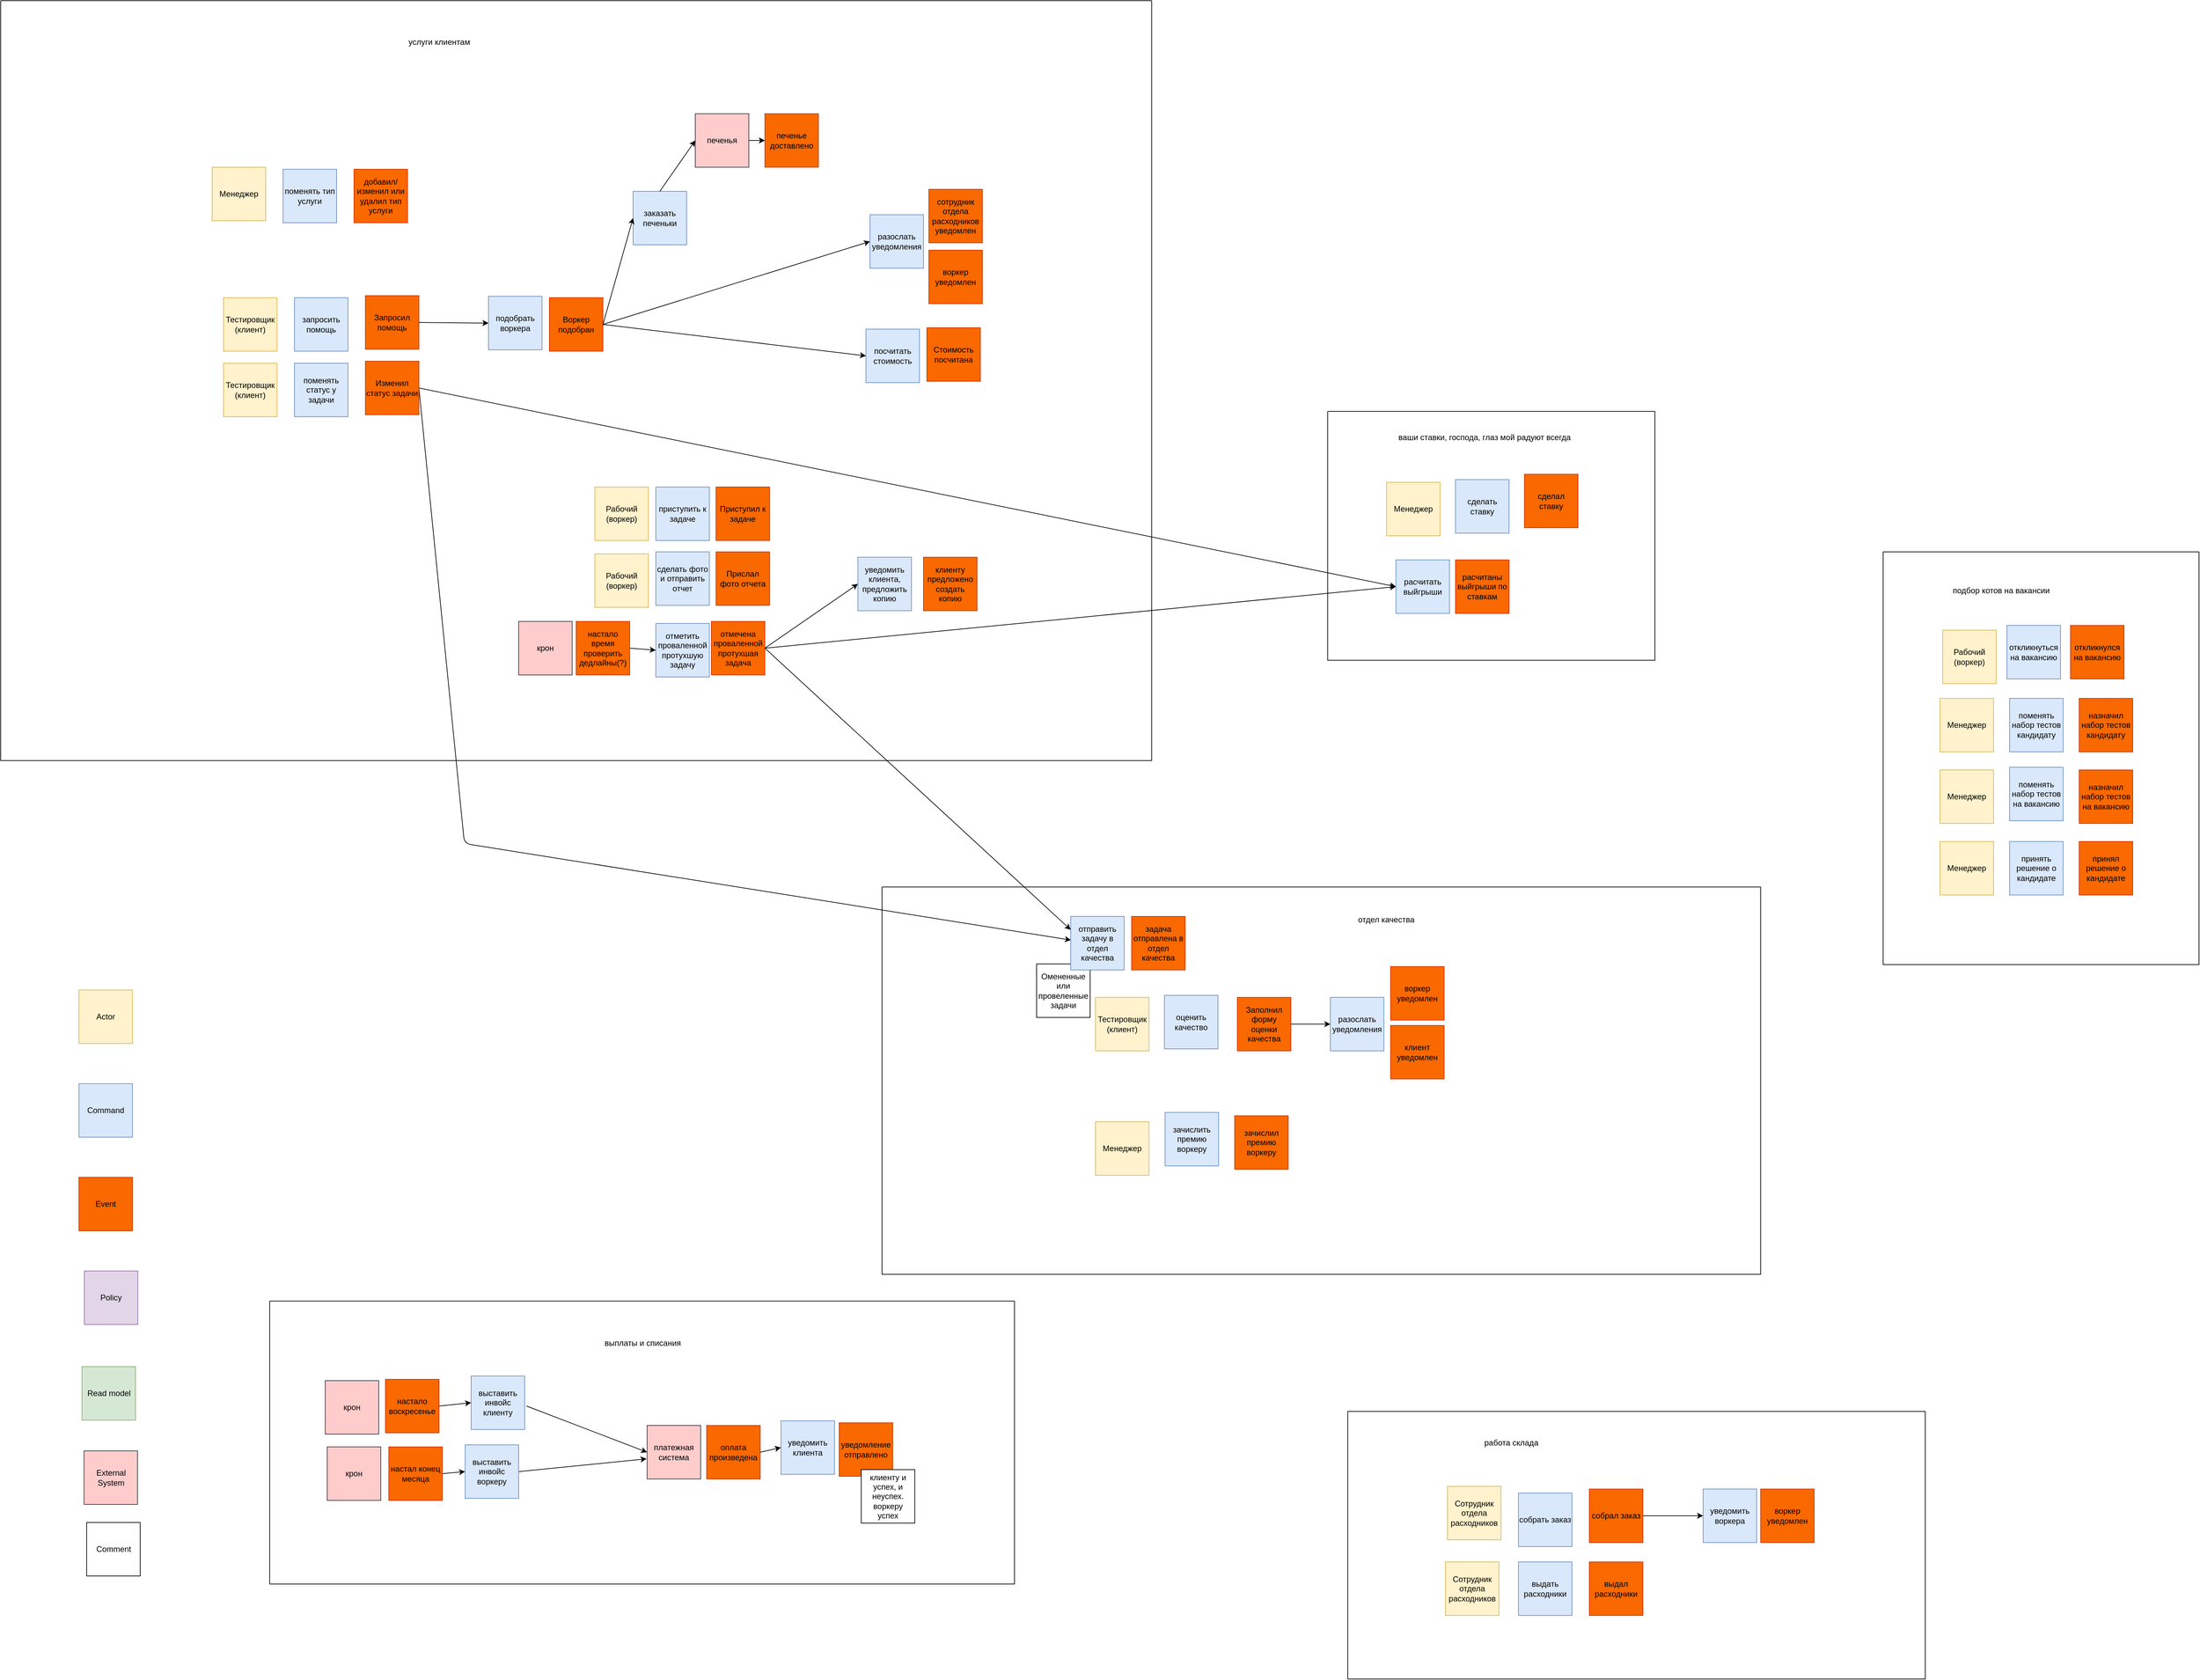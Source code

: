 <mxfile>
    <diagram id="7ufo_i_MTrv_OuP318Px" name="Page-1">
        <mxGraphModel dx="4337" dy="3610" grid="0" gridSize="10" guides="1" tooltips="1" connect="1" arrows="1" fold="1" page="0" pageScale="1" pageWidth="850" pageHeight="1100" math="0" shadow="0">
            <root>
                <mxCell id="0"/>
                <mxCell id="1" parent="0"/>
                <mxCell id="3" value="Actor" style="whiteSpace=wrap;html=1;aspect=fixed;fillColor=#fff2cc;strokeColor=#d6b656;" parent="1" vertex="1">
                    <mxGeometry x="-964" y="-271" width="80" height="80" as="geometry"/>
                </mxCell>
                <mxCell id="4" value="Command" style="whiteSpace=wrap;html=1;aspect=fixed;fillColor=#dae8fc;strokeColor=#6c8ebf;" parent="1" vertex="1">
                    <mxGeometry x="-964" y="-131" width="80" height="80" as="geometry"/>
                </mxCell>
                <mxCell id="5" value="Event" style="whiteSpace=wrap;html=1;aspect=fixed;fillColor=#fa6800;fontColor=#000000;strokeColor=#C73500;" parent="1" vertex="1">
                    <mxGeometry x="-964" y="9" width="80" height="80" as="geometry"/>
                </mxCell>
                <mxCell id="6" value="Policy" style="whiteSpace=wrap;html=1;aspect=fixed;fillColor=#e1d5e7;strokeColor=#9673a6;" parent="1" vertex="1">
                    <mxGeometry x="-956" y="149" width="80" height="80" as="geometry"/>
                </mxCell>
                <mxCell id="7" value="Read model" style="whiteSpace=wrap;html=1;aspect=fixed;fillColor=#d5e8d4;strokeColor=#82b366;" parent="1" vertex="1">
                    <mxGeometry x="-959.5" y="292" width="80" height="80" as="geometry"/>
                </mxCell>
                <mxCell id="8" value="External System" style="whiteSpace=wrap;html=1;aspect=fixed;fillColor=#ffcccc;strokeColor=#36393d;" parent="1" vertex="1">
                    <mxGeometry x="-956.5" y="418" width="80" height="80" as="geometry"/>
                </mxCell>
                <mxCell id="9" value="Comment" style="whiteSpace=wrap;html=1;aspect=fixed;" parent="1" vertex="1">
                    <mxGeometry x="-952.5" y="525" width="80" height="80" as="geometry"/>
                </mxCell>
                <mxCell id="40" style="edgeStyle=none;html=1;exitX=1;exitY=0.5;exitDx=0;exitDy=0;entryX=0.004;entryY=0.442;entryDx=0;entryDy=0;entryPerimeter=0;" edge="1" parent="1" source="18" target="97">
                    <mxGeometry relative="1" as="geometry">
                        <Array as="points">
                            <mxPoint x="-388" y="-490"/>
                        </Array>
                    </mxGeometry>
                </mxCell>
                <mxCell id="86" style="edgeStyle=none;html=1;exitX=1;exitY=0.5;exitDx=0;exitDy=0;entryX=0;entryY=0.5;entryDx=0;entryDy=0;" edge="1" parent="1" source="18" target="103">
                    <mxGeometry relative="1" as="geometry"/>
                </mxCell>
                <mxCell id="112" style="edgeStyle=none;html=1;exitX=1;exitY=0.5;exitDx=0;exitDy=0;entryX=0;entryY=0.25;entryDx=0;entryDy=0;" edge="1" parent="1" source="29" target="97">
                    <mxGeometry relative="1" as="geometry"/>
                </mxCell>
                <mxCell id="113" style="edgeStyle=none;html=1;exitX=1;exitY=0.5;exitDx=0;exitDy=0;entryX=0;entryY=0.5;entryDx=0;entryDy=0;" edge="1" parent="1" source="29" target="103">
                    <mxGeometry relative="1" as="geometry"/>
                </mxCell>
                <mxCell id="130" value="" style="swimlane;startSize=0;" vertex="1" parent="1">
                    <mxGeometry x="902" y="-1136" width="489" height="372" as="geometry"/>
                </mxCell>
                <mxCell id="52" value="&lt;span style=&quot;font-weight: 400;&quot;&gt;сделал ставку&lt;/span&gt;" style="whiteSpace=wrap;html=1;aspect=fixed;fillColor=#fa6800;fontColor=#000000;strokeColor=#C73500;fontStyle=1" vertex="1" parent="130">
                    <mxGeometry x="294" y="94" width="80" height="80" as="geometry"/>
                </mxCell>
                <mxCell id="53" value="&lt;span style=&quot;font-weight: 400;&quot;&gt;расчитаны выйгрыши по ставкам&lt;/span&gt;" style="whiteSpace=wrap;html=1;aspect=fixed;fillColor=#fa6800;fontColor=#000000;strokeColor=#C73500;fontStyle=1" vertex="1" parent="130">
                    <mxGeometry x="191" y="222" width="80" height="80" as="geometry"/>
                </mxCell>
                <mxCell id="82" value="Менеджер" style="whiteSpace=wrap;html=1;aspect=fixed;fillColor=#fff2cc;strokeColor=#d6b656;" vertex="1" parent="130">
                    <mxGeometry x="88" y="106" width="80" height="80" as="geometry"/>
                </mxCell>
                <mxCell id="85" value="сделать ставку" style="whiteSpace=wrap;html=1;aspect=fixed;fillColor=#dae8fc;strokeColor=#6c8ebf;" vertex="1" parent="130">
                    <mxGeometry x="191" y="102" width="80" height="80" as="geometry"/>
                </mxCell>
                <mxCell id="103" value="расчитать выйгрыши" style="whiteSpace=wrap;html=1;aspect=fixed;fillColor=#dae8fc;strokeColor=#6c8ebf;" vertex="1" parent="130">
                    <mxGeometry x="102" y="222" width="80" height="80" as="geometry"/>
                </mxCell>
                <mxCell id="131" value="ваши ставки, господа, глаз мой радуют всегда&lt;span style=&quot;color: rgba(0, 0, 0, 0); font-family: monospace; font-size: 0px; text-align: start;&quot;&gt;%3CmxGraphModel%3E%3Croot%3E%3CmxCell%20id%3D%220%22%2F%3E%3CmxCell%20id%3D%221%22%20parent%3D%220%22%2F%3E%3CmxCell%20id%3D%222%22%20value%3D%22%26lt%3Bspan%20style%3D%26quot%3Bfont-weight%3A%20normal%3B%26quot%3B%26gt%3B%D0%BE%D1%82%D0%BC%D0%B5%D1%87%D0%B5%D0%BD%D0%B0%20%D0%BF%D1%80%D0%BE%D0%B2%D0%B0%D0%BB%D0%B5%D0%BD%D0%BD%D0%BE%D0%B9%20%D0%BF%D1%80%D0%BE%D1%82%D1%83%D1%85%D1%88%D0%B0%D1%8F%20%D0%B7%D0%B0%D0%B4%D0%B0%D1%87%D0%B0%26lt%3B%2Fspan%26gt%3B%22%20style%3D%22whiteSpace%3Dwrap%3Bhtml%3D1%3Baspect%3Dfixed%3BfillColor%3D%23fa6800%3BfontColor%3D%23000000%3BstrokeColor%3D%23C73500%3BfontStyle%3D1%22%20vertex%3D%221%22%20parent%3D%221%22%3E%3CmxGeometry%20x%3D%22-151%22%20y%3D%22-830%22%20width%3D%2280%22%20height%3D%2280%22%20as%3D%22geometry%22%2F%3E%3C%2FmxCell%3E%3C%2Froot%3E%3C%2FmxGraphModel%3EЮ&lt;/span&gt;" style="text;html=1;align=center;verticalAlign=middle;resizable=0;points=[];autosize=1;strokeColor=none;fillColor=none;" vertex="1" parent="130">
                    <mxGeometry x="96" y="26" width="275" height="26" as="geometry"/>
                </mxCell>
                <mxCell id="132" value="" style="swimlane;startSize=0;" vertex="1" parent="1">
                    <mxGeometry x="1732" y="-926" width="472" height="617" as="geometry"/>
                </mxCell>
                <mxCell id="25" value="&lt;span style=&quot;font-weight: normal;&quot;&gt;откликнулся на вакансию&lt;/span&gt;" style="whiteSpace=wrap;html=1;aspect=fixed;fillColor=#fa6800;fontColor=#000000;strokeColor=#C73500;fontStyle=1" vertex="1" parent="132">
                    <mxGeometry x="280" y="110" width="80" height="80" as="geometry"/>
                </mxCell>
                <mxCell id="26" value="&lt;span style=&quot;font-weight: normal;&quot;&gt;назначил набор тестов кандидату&lt;/span&gt;" style="whiteSpace=wrap;html=1;aspect=fixed;fillColor=#fa6800;fontColor=#000000;strokeColor=#C73500;fontStyle=1" vertex="1" parent="132">
                    <mxGeometry x="293" y="219" width="80" height="80" as="geometry"/>
                </mxCell>
                <mxCell id="27" value="&lt;span style=&quot;font-weight: normal;&quot;&gt;назначил набор тестов на вакансию&lt;/span&gt;" style="whiteSpace=wrap;html=1;aspect=fixed;fillColor=#fa6800;fontColor=#000000;strokeColor=#C73500;fontStyle=1" vertex="1" parent="132">
                    <mxGeometry x="293" y="326" width="80" height="80" as="geometry"/>
                </mxCell>
                <mxCell id="28" value="&lt;span style=&quot;font-weight: normal;&quot;&gt;принял решение о кандидате&lt;/span&gt;" style="whiteSpace=wrap;html=1;aspect=fixed;fillColor=#fa6800;fontColor=#000000;strokeColor=#C73500;fontStyle=1" vertex="1" parent="132">
                    <mxGeometry x="293" y="433" width="80" height="80" as="geometry"/>
                </mxCell>
                <mxCell id="68" value="Рабочий (воркер)" style="whiteSpace=wrap;html=1;aspect=fixed;fillColor=#fff2cc;strokeColor=#d6b656;" vertex="1" parent="132">
                    <mxGeometry x="89" y="117" width="80" height="80" as="geometry"/>
                </mxCell>
                <mxCell id="72" value="откликнуться на вакансию" style="whiteSpace=wrap;html=1;aspect=fixed;fillColor=#dae8fc;strokeColor=#6c8ebf;" vertex="1" parent="132">
                    <mxGeometry x="185" y="110" width="80" height="80" as="geometry"/>
                </mxCell>
                <mxCell id="78" value="Менеджер" style="whiteSpace=wrap;html=1;aspect=fixed;fillColor=#fff2cc;strokeColor=#d6b656;" vertex="1" parent="132">
                    <mxGeometry x="85" y="219" width="80" height="80" as="geometry"/>
                </mxCell>
                <mxCell id="79" value="Менеджер" style="whiteSpace=wrap;html=1;aspect=fixed;fillColor=#fff2cc;strokeColor=#d6b656;" vertex="1" parent="132">
                    <mxGeometry x="85" y="326" width="80" height="80" as="geometry"/>
                </mxCell>
                <mxCell id="80" value="Менеджер" style="whiteSpace=wrap;html=1;aspect=fixed;fillColor=#fff2cc;strokeColor=#d6b656;" vertex="1" parent="132">
                    <mxGeometry x="85" y="433" width="80" height="80" as="geometry"/>
                </mxCell>
                <mxCell id="88" value="поменять набор тестов кандидату" style="whiteSpace=wrap;html=1;aspect=fixed;fillColor=#dae8fc;strokeColor=#6c8ebf;" vertex="1" parent="132">
                    <mxGeometry x="189" y="219" width="80" height="80" as="geometry"/>
                </mxCell>
                <mxCell id="89" value="поменять набор тестов на вакансию" style="whiteSpace=wrap;html=1;aspect=fixed;fillColor=#dae8fc;strokeColor=#6c8ebf;" vertex="1" parent="132">
                    <mxGeometry x="189" y="322" width="80" height="80" as="geometry"/>
                </mxCell>
                <mxCell id="90" value="принять решение о кандидате" style="whiteSpace=wrap;html=1;aspect=fixed;fillColor=#dae8fc;strokeColor=#6c8ebf;" vertex="1" parent="132">
                    <mxGeometry x="189" y="433" width="80" height="80" as="geometry"/>
                </mxCell>
                <mxCell id="133" value="подбор котов на вакансии" style="text;html=1;align=center;verticalAlign=middle;resizable=0;points=[];autosize=1;strokeColor=none;fillColor=none;" vertex="1" parent="132">
                    <mxGeometry x="94" y="45" width="163" height="26" as="geometry"/>
                </mxCell>
                <mxCell id="134" value="" style="swimlane;startSize=0;" vertex="1" parent="1">
                    <mxGeometry x="932" y="359" width="863" height="400" as="geometry"/>
                </mxCell>
                <mxCell id="14" value="Сотрудник отдела расходников" style="whiteSpace=wrap;html=1;aspect=fixed;fillColor=#fff2cc;strokeColor=#d6b656;" parent="134" vertex="1">
                    <mxGeometry x="149" y="112" width="80" height="80" as="geometry"/>
                </mxCell>
                <mxCell id="32" value="&lt;span style=&quot;font-weight: normal;&quot;&gt;выдал расходники&lt;/span&gt;" style="whiteSpace=wrap;html=1;aspect=fixed;fillColor=#fa6800;fontColor=#000000;strokeColor=#C73500;fontStyle=1" vertex="1" parent="134">
                    <mxGeometry x="361" y="225" width="80" height="80" as="geometry"/>
                </mxCell>
                <mxCell id="54" value="&lt;span style=&quot;font-weight: normal;&quot;&gt;собрал заказ&lt;/span&gt;" style="whiteSpace=wrap;html=1;aspect=fixed;fillColor=#fa6800;fontColor=#000000;strokeColor=#C73500;fontStyle=1" vertex="1" parent="134">
                    <mxGeometry x="361" y="116" width="80" height="80" as="geometry"/>
                </mxCell>
                <mxCell id="55" value="&lt;span style=&quot;font-weight: normal;&quot;&gt;воркер уведомлен&lt;/span&gt;" style="whiteSpace=wrap;html=1;aspect=fixed;fillColor=#fa6800;fontColor=#000000;strokeColor=#C73500;fontStyle=1" vertex="1" parent="134">
                    <mxGeometry x="617" y="116" width="80" height="80" as="geometry"/>
                </mxCell>
                <mxCell id="93" value="Сотрудник отдела расходников" style="whiteSpace=wrap;html=1;aspect=fixed;fillColor=#fff2cc;strokeColor=#d6b656;" vertex="1" parent="134">
                    <mxGeometry x="146" y="225" width="80" height="80" as="geometry"/>
                </mxCell>
                <mxCell id="94" value="собрать заказ" style="whiteSpace=wrap;html=1;aspect=fixed;fillColor=#dae8fc;strokeColor=#6c8ebf;" vertex="1" parent="134">
                    <mxGeometry x="255" y="122" width="80" height="80" as="geometry"/>
                </mxCell>
                <mxCell id="95" value="выдать расходники" style="whiteSpace=wrap;html=1;aspect=fixed;fillColor=#dae8fc;strokeColor=#6c8ebf;" vertex="1" parent="134">
                    <mxGeometry x="255" y="225" width="80" height="80" as="geometry"/>
                </mxCell>
                <mxCell id="108" value="уведомить воркера" style="whiteSpace=wrap;html=1;aspect=fixed;fillColor=#dae8fc;strokeColor=#6c8ebf;" vertex="1" parent="134">
                    <mxGeometry x="531" y="116" width="80" height="80" as="geometry"/>
                </mxCell>
                <mxCell id="56" style="edgeStyle=none;html=1;exitX=1;exitY=0.5;exitDx=0;exitDy=0;entryX=0;entryY=0.5;entryDx=0;entryDy=0;" edge="1" parent="134" source="54" target="108">
                    <mxGeometry relative="1" as="geometry"/>
                </mxCell>
                <mxCell id="135" value="работа склада" style="text;html=1;align=center;verticalAlign=middle;resizable=0;points=[];autosize=1;strokeColor=none;fillColor=none;" vertex="1" parent="134">
                    <mxGeometry x="194" y="34" width="99" height="26" as="geometry"/>
                </mxCell>
                <mxCell id="136" value="" style="swimlane;startSize=0;" vertex="1" parent="1">
                    <mxGeometry x="236" y="-425" width="1313" height="579" as="geometry"/>
                </mxCell>
                <mxCell id="39" value="&lt;span style=&quot;font-weight: normal;&quot;&gt;задача отправлена в отдел качества&lt;/span&gt;" style="whiteSpace=wrap;html=1;aspect=fixed;fillColor=#fa6800;fontColor=#000000;strokeColor=#C73500;fontStyle=1" vertex="1" parent="136">
                    <mxGeometry x="373" y="44" width="80" height="80" as="geometry"/>
                </mxCell>
                <mxCell id="41" value="Омененные или провеленные задачи" style="whiteSpace=wrap;html=1;aspect=fixed;" vertex="1" parent="136">
                    <mxGeometry x="231" y="115" width="80" height="80" as="geometry"/>
                </mxCell>
                <mxCell id="42" value="&lt;span style=&quot;font-weight: normal;&quot;&gt;Заполнил форму оценки качества&lt;/span&gt;" style="whiteSpace=wrap;html=1;aspect=fixed;fillColor=#fa6800;fontColor=#000000;strokeColor=#C73500;fontStyle=1" vertex="1" parent="136">
                    <mxGeometry x="531" y="165" width="80" height="80" as="geometry"/>
                </mxCell>
                <mxCell id="51" value="&lt;span style=&quot;font-weight: normal;&quot;&gt;зачислил премию воркеру&lt;/span&gt;&lt;span style=&quot;color: rgba(0, 0, 0, 0); font-family: monospace; font-size: 0px; font-weight: 400; text-align: start;&quot;&gt;%3CmxGraphModel%3E%3Croot%3E%3CmxCell%20id%3D%220%22%2F%3E%3CmxCell%20id%3D%221%22%20parent%3D%220%22%2F%3E%3CmxCell%20id%3D%222%22%20value%3D%22%26lt%3Bspan%20style%3D%26quot%3Bfont-weight%3A%20normal%3B%26quot%3B%26gt%3B%D0%BF%D1%80%D0%B8%D0%BD%D1%8F%D0%BB%20%D1%80%D0%B5%D1%88%D0%B5%D0%BD%D0%B8%D0%B5%20%D0%BE%20%D0%BA%D0%B0%D0%BD%D0%B4%D0%B8%D0%B4%D0%B0%D1%82%D0%B5%26lt%3B%2Fspan%26gt%3B%22%20style%3D%22whiteSpace%3Dwrap%3Bhtml%3D1%3Baspect%3Dfixed%3BfillColor%3D%23fa6800%3BfontColor%3D%23000000%3BstrokeColor%3D%23C73500%3BfontStyle%3D1%22%20vertex%3D%221%22%20parent%3D%221%22%3E%3CmxGeometry%20x%3D%221259%22%20y%3D%22513%22%20width%3D%2280%22%20height%3D%2280%22%20as%3D%22geometry%22%2F%3E%3C%2FmxCell%3E%3C%2Froot%3E%3C%2FmxGraphModel%3E&lt;/span&gt;" style="whiteSpace=wrap;html=1;aspect=fixed;fillColor=#fa6800;fontColor=#000000;strokeColor=#C73500;fontStyle=1" vertex="1" parent="136">
                    <mxGeometry x="527" y="342" width="80" height="80" as="geometry"/>
                </mxCell>
                <mxCell id="60" value="&lt;span style=&quot;font-weight: normal;&quot;&gt;воркер уведомлен&lt;/span&gt;" style="whiteSpace=wrap;html=1;aspect=fixed;fillColor=#fa6800;fontColor=#000000;strokeColor=#C73500;fontStyle=1" vertex="1" parent="136">
                    <mxGeometry x="760" y="119" width="80" height="80" as="geometry"/>
                </mxCell>
                <mxCell id="61" value="&lt;span style=&quot;font-weight: normal;&quot;&gt;клиент уведомлен&lt;/span&gt;" style="whiteSpace=wrap;html=1;aspect=fixed;fillColor=#fa6800;fontColor=#000000;strokeColor=#C73500;fontStyle=1" vertex="1" parent="136">
                    <mxGeometry x="760" y="207" width="80" height="80" as="geometry"/>
                </mxCell>
                <mxCell id="76" value="Тестировщик&lt;br&gt;(клиент)" style="whiteSpace=wrap;html=1;aspect=fixed;fillColor=#fff2cc;strokeColor=#d6b656;" vertex="1" parent="136">
                    <mxGeometry x="319" y="165" width="80" height="80" as="geometry"/>
                </mxCell>
                <mxCell id="77" value="оценить качество" style="whiteSpace=wrap;html=1;aspect=fixed;fillColor=#dae8fc;strokeColor=#6c8ebf;" vertex="1" parent="136">
                    <mxGeometry x="422" y="162" width="80" height="80" as="geometry"/>
                </mxCell>
                <mxCell id="81" value="Менеджер" style="whiteSpace=wrap;html=1;aspect=fixed;fillColor=#fff2cc;strokeColor=#d6b656;" vertex="1" parent="136">
                    <mxGeometry x="319" y="351" width="80" height="80" as="geometry"/>
                </mxCell>
                <mxCell id="91" value="зачислить премию воркеру" style="whiteSpace=wrap;html=1;aspect=fixed;fillColor=#dae8fc;strokeColor=#6c8ebf;" vertex="1" parent="136">
                    <mxGeometry x="423" y="337" width="80" height="80" as="geometry"/>
                </mxCell>
                <mxCell id="97" value="отправить задачу в отдел качества" style="whiteSpace=wrap;html=1;aspect=fixed;fillColor=#dae8fc;strokeColor=#6c8ebf;" vertex="1" parent="136">
                    <mxGeometry x="282" y="44" width="80" height="80" as="geometry"/>
                </mxCell>
                <mxCell id="105" value="разослать уведомления" style="whiteSpace=wrap;html=1;aspect=fixed;fillColor=#dae8fc;strokeColor=#6c8ebf;" vertex="1" parent="136">
                    <mxGeometry x="670" y="165" width="80" height="80" as="geometry"/>
                </mxCell>
                <mxCell id="107" style="edgeStyle=none;html=1;exitX=1;exitY=0.5;exitDx=0;exitDy=0;entryX=0;entryY=0.5;entryDx=0;entryDy=0;" edge="1" parent="136" source="42" target="105">
                    <mxGeometry relative="1" as="geometry"/>
                </mxCell>
                <mxCell id="137" value="отдел качества" style="text;html=1;align=center;verticalAlign=middle;resizable=0;points=[];autosize=1;strokeColor=none;fillColor=none;" vertex="1" parent="136">
                    <mxGeometry x="702" y="36" width="102" height="26" as="geometry"/>
                </mxCell>
                <mxCell id="138" value="" style="swimlane;startSize=0;" vertex="1" parent="1">
                    <mxGeometry x="-679" y="194" width="1113" height="423" as="geometry"/>
                </mxCell>
                <mxCell id="47" style="edgeStyle=none;html=1;exitX=1;exitY=0.5;exitDx=0;exitDy=0;entryX=0;entryY=0.5;entryDx=0;entryDy=0;" edge="1" parent="138" target="44">
                    <mxGeometry relative="1" as="geometry">
                        <mxPoint x="384" y="157" as="sourcePoint"/>
                    </mxGeometry>
                </mxCell>
                <mxCell id="44" value="платежная система" style="whiteSpace=wrap;html=1;aspect=fixed;fillColor=#ffcccc;strokeColor=#36393d;" vertex="1" parent="138">
                    <mxGeometry x="564" y="186" width="80" height="80" as="geometry"/>
                </mxCell>
                <mxCell id="45" value="&lt;span style=&quot;font-weight: normal;&quot;&gt;оплата произведена&lt;/span&gt;" style="whiteSpace=wrap;html=1;aspect=fixed;fillColor=#fa6800;fontColor=#000000;strokeColor=#C73500;fontStyle=1" vertex="1" parent="138">
                    <mxGeometry x="653" y="186" width="80" height="80" as="geometry"/>
                </mxCell>
                <mxCell id="50" style="edgeStyle=none;html=1;exitX=1;exitY=0.5;exitDx=0;exitDy=0;entryX=-0.01;entryY=0.623;entryDx=0;entryDy=0;entryPerimeter=0;" edge="1" parent="138" source="122" target="44">
                    <mxGeometry relative="1" as="geometry">
                        <mxPoint x="384" y="248.0" as="sourcePoint"/>
                    </mxGeometry>
                </mxCell>
                <mxCell id="57" value="&lt;span style=&quot;font-weight: 400;&quot;&gt;уведомление отправлено&lt;/span&gt;" style="whiteSpace=wrap;html=1;aspect=fixed;fillColor=#fa6800;fontColor=#000000;strokeColor=#C73500;fontStyle=1" vertex="1" parent="138">
                    <mxGeometry x="851" y="182" width="80" height="80" as="geometry"/>
                </mxCell>
                <mxCell id="59" value="клиенту и успех, и неуспех. воркеру успех" style="whiteSpace=wrap;html=1;aspect=fixed;" vertex="1" parent="138">
                    <mxGeometry x="884" y="252" width="80" height="80" as="geometry"/>
                </mxCell>
                <mxCell id="104" value="уведомить клиента" style="whiteSpace=wrap;html=1;aspect=fixed;fillColor=#dae8fc;strokeColor=#6c8ebf;" vertex="1" parent="138">
                    <mxGeometry x="764" y="179" width="80" height="80" as="geometry"/>
                </mxCell>
                <mxCell id="58" style="edgeStyle=none;html=1;exitX=1;exitY=0.5;exitDx=0;exitDy=0;entryX=0;entryY=0.5;entryDx=0;entryDy=0;" edge="1" parent="138" source="45" target="104">
                    <mxGeometry relative="1" as="geometry"/>
                </mxCell>
                <mxCell id="118" value="крон" style="whiteSpace=wrap;html=1;aspect=fixed;fillColor=#ffcccc;strokeColor=#36393d;" vertex="1" parent="138">
                    <mxGeometry x="83" y="119" width="80" height="80" as="geometry"/>
                </mxCell>
                <mxCell id="119" value="крон" style="whiteSpace=wrap;html=1;aspect=fixed;fillColor=#ffcccc;strokeColor=#36393d;" vertex="1" parent="138">
                    <mxGeometry x="86" y="218" width="80" height="80" as="geometry"/>
                </mxCell>
                <mxCell id="120" value="настало воскресенье" style="whiteSpace=wrap;html=1;aspect=fixed;fillColor=#fa6800;fontColor=#000000;strokeColor=#C73500;" vertex="1" parent="138">
                    <mxGeometry x="173" y="117" width="80" height="80" as="geometry"/>
                </mxCell>
                <mxCell id="121" value="выставить инвойс клиенту" style="whiteSpace=wrap;html=1;aspect=fixed;fillColor=#dae8fc;strokeColor=#6c8ebf;" vertex="1" parent="138">
                    <mxGeometry x="301" y="112" width="80" height="80" as="geometry"/>
                </mxCell>
                <mxCell id="124" style="edgeStyle=none;html=1;exitX=1;exitY=0.5;exitDx=0;exitDy=0;entryX=0;entryY=0.5;entryDx=0;entryDy=0;" edge="1" parent="138" source="120" target="121">
                    <mxGeometry relative="1" as="geometry"/>
                </mxCell>
                <mxCell id="122" value="выставить инвойс воркеру" style="whiteSpace=wrap;html=1;aspect=fixed;fillColor=#dae8fc;strokeColor=#6c8ebf;" vertex="1" parent="138">
                    <mxGeometry x="292" y="215" width="80" height="80" as="geometry"/>
                </mxCell>
                <mxCell id="125" style="edgeStyle=none;html=1;exitX=1;exitY=0.5;exitDx=0;exitDy=0;entryX=0;entryY=0.5;entryDx=0;entryDy=0;" edge="1" parent="138" source="123" target="122">
                    <mxGeometry relative="1" as="geometry"/>
                </mxCell>
                <mxCell id="123" value="настал конец месяца" style="whiteSpace=wrap;html=1;aspect=fixed;fillColor=#fa6800;fontColor=#000000;strokeColor=#C73500;" vertex="1" parent="138">
                    <mxGeometry x="178" y="218" width="80" height="80" as="geometry"/>
                </mxCell>
                <mxCell id="139" value="выплаты и списания" style="text;html=1;align=center;verticalAlign=middle;resizable=0;points=[];autosize=1;strokeColor=none;fillColor=none;" vertex="1" parent="138">
                    <mxGeometry x="490.5" y="50" width="132" height="26" as="geometry"/>
                </mxCell>
                <mxCell id="140" value="" style="swimlane;startSize=0;" vertex="1" parent="1">
                    <mxGeometry x="-1081" y="-1750" width="1720" height="1136" as="geometry"/>
                </mxCell>
                <mxCell id="10" value="Менеджер" style="whiteSpace=wrap;html=1;aspect=fixed;fillColor=#fff2cc;strokeColor=#d6b656;" parent="140" vertex="1">
                    <mxGeometry x="316" y="249" width="80" height="80" as="geometry"/>
                </mxCell>
                <mxCell id="11" value="Тестировщик&lt;br&gt;(клиент)" style="whiteSpace=wrap;html=1;aspect=fixed;fillColor=#fff2cc;strokeColor=#d6b656;" parent="140" vertex="1">
                    <mxGeometry x="333" y="444" width="80" height="80" as="geometry"/>
                </mxCell>
                <mxCell id="12" value="Рабочий (воркер)" style="whiteSpace=wrap;html=1;aspect=fixed;fillColor=#fff2cc;strokeColor=#d6b656;" parent="140" vertex="1">
                    <mxGeometry x="888" y="727" width="80" height="80" as="geometry"/>
                </mxCell>
                <mxCell id="15" value="&lt;span style=&quot;font-weight: normal;&quot;&gt;Запросил помощь&lt;/span&gt;" style="whiteSpace=wrap;html=1;aspect=fixed;fillColor=#fa6800;fontColor=#000000;strokeColor=#C73500;fontStyle=1" parent="140" vertex="1">
                    <mxGeometry x="545" y="441" width="80" height="80" as="geometry"/>
                </mxCell>
                <mxCell id="16" value="&lt;span style=&quot;font-weight: normal;&quot;&gt;добавил/изменил или удалил тип услуги&lt;/span&gt;" style="whiteSpace=wrap;html=1;aspect=fixed;fillColor=#fa6800;fontColor=#000000;strokeColor=#C73500;fontStyle=1" parent="140" vertex="1">
                    <mxGeometry x="528" y="252" width="80" height="80" as="geometry"/>
                </mxCell>
                <mxCell id="18" value="&lt;span style=&quot;font-weight: normal;&quot;&gt;Изменил статус задачи&lt;/span&gt;" style="whiteSpace=wrap;html=1;aspect=fixed;fillColor=#fa6800;fontColor=#000000;strokeColor=#C73500;fontStyle=1" parent="140" vertex="1">
                    <mxGeometry x="545" y="539" width="80" height="80" as="geometry"/>
                </mxCell>
                <mxCell id="19" value="&lt;span style=&quot;font-weight: normal;&quot;&gt;Воркер подобран&lt;/span&gt;" style="whiteSpace=wrap;html=1;aspect=fixed;fillColor=#fa6800;fontColor=#000000;strokeColor=#C73500;fontStyle=1" vertex="1" parent="140">
                    <mxGeometry x="820" y="444" width="80" height="80" as="geometry"/>
                </mxCell>
                <mxCell id="21" value="&lt;span style=&quot;font-weight: normal;&quot;&gt;Стоимость посчитана&lt;/span&gt;" style="whiteSpace=wrap;html=1;aspect=fixed;fillColor=#fa6800;fontColor=#000000;strokeColor=#C73500;fontStyle=1" vertex="1" parent="140">
                    <mxGeometry x="1384" y="489" width="80" height="80" as="geometry"/>
                </mxCell>
                <mxCell id="23" value="&lt;span style=&quot;font-weight: normal;&quot;&gt;Приступил к задаче&lt;/span&gt;" style="whiteSpace=wrap;html=1;aspect=fixed;fillColor=#fa6800;fontColor=#000000;strokeColor=#C73500;fontStyle=1" vertex="1" parent="140">
                    <mxGeometry x="1069" y="727" width="80" height="80" as="geometry"/>
                </mxCell>
                <mxCell id="24" value="&lt;span style=&quot;font-weight: normal;&quot;&gt;Прислал фото отчета&lt;/span&gt;" style="whiteSpace=wrap;html=1;aspect=fixed;fillColor=#fa6800;fontColor=#000000;strokeColor=#C73500;fontStyle=1" vertex="1" parent="140">
                    <mxGeometry x="1069" y="824" width="80" height="80" as="geometry"/>
                </mxCell>
                <mxCell id="29" value="&lt;span style=&quot;font-weight: normal;&quot;&gt;отмечена проваленной протухшая задача&lt;/span&gt;" style="whiteSpace=wrap;html=1;aspect=fixed;fillColor=#fa6800;fontColor=#000000;strokeColor=#C73500;fontStyle=1" vertex="1" parent="140">
                    <mxGeometry x="1062" y="928" width="80" height="80" as="geometry"/>
                </mxCell>
                <mxCell id="30" value="&lt;span style=&quot;font-weight: normal;&quot;&gt;клиенту предложено создать копию&lt;/span&gt;" style="whiteSpace=wrap;html=1;aspect=fixed;fillColor=#fa6800;fontColor=#000000;strokeColor=#C73500;fontStyle=1" vertex="1" parent="140">
                    <mxGeometry x="1379" y="832" width="80" height="80" as="geometry"/>
                </mxCell>
                <mxCell id="33" value="&lt;span style=&quot;font-weight: normal;&quot;&gt;сотрудник отдела расходников уведомлен&lt;/span&gt;" style="whiteSpace=wrap;html=1;aspect=fixed;fillColor=#fa6800;fontColor=#000000;strokeColor=#C73500;fontStyle=1" vertex="1" parent="140">
                    <mxGeometry x="1387" y="282" width="80" height="80" as="geometry"/>
                </mxCell>
                <mxCell id="35" value="печенья" style="whiteSpace=wrap;html=1;aspect=fixed;fillColor=#ffcccc;strokeColor=#36393d;" vertex="1" parent="140">
                    <mxGeometry x="1038" y="169" width="80" height="80" as="geometry"/>
                </mxCell>
                <mxCell id="37" value="&lt;span style=&quot;font-weight: normal;&quot;&gt;печенье доставлено&lt;/span&gt;" style="whiteSpace=wrap;html=1;aspect=fixed;fillColor=#fa6800;fontColor=#000000;strokeColor=#C73500;fontStyle=1" vertex="1" parent="140">
                    <mxGeometry x="1142" y="169" width="80" height="80" as="geometry"/>
                </mxCell>
                <mxCell id="38" style="edgeStyle=none;html=1;exitX=1;exitY=0.5;exitDx=0;exitDy=0;entryX=0;entryY=0.5;entryDx=0;entryDy=0;" edge="1" parent="140" source="35" target="37">
                    <mxGeometry relative="1" as="geometry"/>
                </mxCell>
                <mxCell id="64" value="&lt;span style=&quot;font-weight: normal;&quot;&gt;воркер уведомлен&lt;/span&gt;" style="whiteSpace=wrap;html=1;aspect=fixed;fillColor=#fa6800;fontColor=#000000;strokeColor=#C73500;fontStyle=1" vertex="1" parent="140">
                    <mxGeometry x="1387" y="373" width="80" height="80" as="geometry"/>
                </mxCell>
                <mxCell id="67" value="Рабочий (воркер)" style="whiteSpace=wrap;html=1;aspect=fixed;fillColor=#fff2cc;strokeColor=#d6b656;" vertex="1" parent="140">
                    <mxGeometry x="888" y="827" width="80" height="80" as="geometry"/>
                </mxCell>
                <mxCell id="70" value="приступить к задаче" style="whiteSpace=wrap;html=1;aspect=fixed;fillColor=#dae8fc;strokeColor=#6c8ebf;" vertex="1" parent="140">
                    <mxGeometry x="979" y="727" width="80" height="80" as="geometry"/>
                </mxCell>
                <mxCell id="71" value="сделать фото и отправить отчет" style="whiteSpace=wrap;html=1;aspect=fixed;fillColor=#dae8fc;strokeColor=#6c8ebf;" vertex="1" parent="140">
                    <mxGeometry x="979" y="824" width="80" height="80" as="geometry"/>
                </mxCell>
                <mxCell id="73" value="Тестировщик&lt;br&gt;(клиент)" style="whiteSpace=wrap;html=1;aspect=fixed;fillColor=#fff2cc;strokeColor=#d6b656;" vertex="1" parent="140">
                    <mxGeometry x="333" y="542" width="80" height="80" as="geometry"/>
                </mxCell>
                <mxCell id="74" value="запросить помощь" style="whiteSpace=wrap;html=1;aspect=fixed;fillColor=#dae8fc;strokeColor=#6c8ebf;" vertex="1" parent="140">
                    <mxGeometry x="439" y="444" width="80" height="80" as="geometry"/>
                </mxCell>
                <mxCell id="75" value="поменять статус у задачи" style="whiteSpace=wrap;html=1;aspect=fixed;fillColor=#dae8fc;strokeColor=#6c8ebf;" vertex="1" parent="140">
                    <mxGeometry x="439" y="542" width="80" height="80" as="geometry"/>
                </mxCell>
                <mxCell id="87" value="поменять тип услуги" style="whiteSpace=wrap;html=1;aspect=fixed;fillColor=#dae8fc;strokeColor=#6c8ebf;" vertex="1" parent="140">
                    <mxGeometry x="422" y="252" width="80" height="80" as="geometry"/>
                </mxCell>
                <mxCell id="96" value="подобрать воркера" style="whiteSpace=wrap;html=1;aspect=fixed;fillColor=#dae8fc;strokeColor=#6c8ebf;" vertex="1" parent="140">
                    <mxGeometry x="729" y="442" width="80" height="80" as="geometry"/>
                </mxCell>
                <mxCell id="20" style="edgeStyle=none;html=1;exitX=1;exitY=0.5;exitDx=0;exitDy=0;entryX=0;entryY=0.5;entryDx=0;entryDy=0;" edge="1" parent="140" source="15" target="96">
                    <mxGeometry relative="1" as="geometry"/>
                </mxCell>
                <mxCell id="99" value="разослать уведомления" style="whiteSpace=wrap;html=1;aspect=fixed;fillColor=#dae8fc;strokeColor=#6c8ebf;" vertex="1" parent="140">
                    <mxGeometry x="1299" y="320" width="80" height="80" as="geometry"/>
                </mxCell>
                <mxCell id="101" style="edgeStyle=none;html=1;exitX=1;exitY=0.5;exitDx=0;exitDy=0;entryX=0;entryY=0.5;entryDx=0;entryDy=0;" edge="1" parent="140" source="19" target="99">
                    <mxGeometry relative="1" as="geometry"/>
                </mxCell>
                <mxCell id="102" value="посчитать стоимость" style="whiteSpace=wrap;html=1;aspect=fixed;fillColor=#dae8fc;strokeColor=#6c8ebf;" vertex="1" parent="140">
                    <mxGeometry x="1293" y="491" width="80" height="80" as="geometry"/>
                </mxCell>
                <mxCell id="22" style="edgeStyle=none;html=1;exitX=1;exitY=0.5;exitDx=0;exitDy=0;entryX=0;entryY=0.5;entryDx=0;entryDy=0;" edge="1" parent="140" source="19" target="102">
                    <mxGeometry relative="1" as="geometry"/>
                </mxCell>
                <mxCell id="109" value="уведомить клиента, предложить копию" style="whiteSpace=wrap;html=1;aspect=fixed;fillColor=#dae8fc;strokeColor=#6c8ebf;" vertex="1" parent="140">
                    <mxGeometry x="1281" y="832" width="80" height="80" as="geometry"/>
                </mxCell>
                <mxCell id="31" style="edgeStyle=none;html=1;exitX=1;exitY=0.5;exitDx=0;exitDy=0;entryX=0;entryY=0.5;entryDx=0;entryDy=0;" edge="1" parent="140" source="29" target="109">
                    <mxGeometry relative="1" as="geometry"/>
                </mxCell>
                <mxCell id="114" value="заказать печеньки" style="whiteSpace=wrap;html=1;aspect=fixed;fillColor=#dae8fc;strokeColor=#6c8ebf;" vertex="1" parent="140">
                    <mxGeometry x="945" y="285" width="80" height="80" as="geometry"/>
                </mxCell>
                <mxCell id="115" style="edgeStyle=none;html=1;exitX=1;exitY=0.5;exitDx=0;exitDy=0;entryX=0;entryY=0.5;entryDx=0;entryDy=0;" edge="1" parent="140" source="19" target="114">
                    <mxGeometry relative="1" as="geometry"/>
                </mxCell>
                <mxCell id="36" style="edgeStyle=none;html=1;entryX=0;entryY=0.5;entryDx=0;entryDy=0;exitX=0.5;exitY=0;exitDx=0;exitDy=0;" edge="1" parent="140" source="114" target="35">
                    <mxGeometry relative="1" as="geometry"/>
                </mxCell>
                <mxCell id="126" value="крон" style="whiteSpace=wrap;html=1;aspect=fixed;fillColor=#ffcccc;strokeColor=#36393d;" vertex="1" parent="140">
                    <mxGeometry x="774" y="928" width="80" height="80" as="geometry"/>
                </mxCell>
                <mxCell id="127" value="отметить проваленной протухшую задачу" style="whiteSpace=wrap;html=1;aspect=fixed;fillColor=#dae8fc;strokeColor=#6c8ebf;" vertex="1" parent="140">
                    <mxGeometry x="979" y="931" width="80" height="80" as="geometry"/>
                </mxCell>
                <mxCell id="129" style="edgeStyle=none;html=1;exitX=1;exitY=0.5;exitDx=0;exitDy=0;entryX=0;entryY=0.5;entryDx=0;entryDy=0;" edge="1" parent="140" source="128" target="127">
                    <mxGeometry relative="1" as="geometry"/>
                </mxCell>
                <mxCell id="128" value="&lt;span style=&quot;font-weight: normal;&quot;&gt;настало время проверить дедлайны(?)&lt;/span&gt;" style="whiteSpace=wrap;html=1;aspect=fixed;fillColor=#fa6800;fontColor=#000000;strokeColor=#C73500;fontStyle=1" vertex="1" parent="140">
                    <mxGeometry x="860" y="928" width="80" height="80" as="geometry"/>
                </mxCell>
                <mxCell id="141" value="услуги клиентам" style="text;html=1;align=center;verticalAlign=middle;resizable=0;points=[];autosize=1;strokeColor=none;fillColor=none;" vertex="1" parent="140">
                    <mxGeometry x="600" y="49" width="110" height="26" as="geometry"/>
                </mxCell>
            </root>
        </mxGraphModel>
    </diagram>
</mxfile>